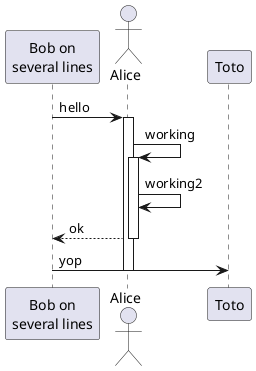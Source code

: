 {
  "sha1": "dn2u8faudt05h904gobgkrs64kfoqex",
  "insertion": {
    "when": "2024-06-01T09:03:03.206Z",
    "user": "plantuml@gmail.com"
  }
}
@startuml

participant "Bob on\nseveral lines" as Bob
actor Alice

Bob -> Alice : hello
activate Alice
Alice -> Alice : working
activate Alice
Alice -> Alice : working2

Alice --> Bob : ok
deactivate Alice

Bob -> Toto : yop
deactivate Alice



@enduml
